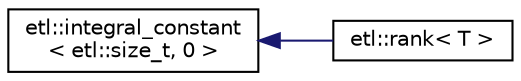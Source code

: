 digraph "Graphical Class Hierarchy"
{
  edge [fontname="Helvetica",fontsize="10",labelfontname="Helvetica",labelfontsize="10"];
  node [fontname="Helvetica",fontsize="10",shape=record];
  rankdir="LR";
  Node0 [label="etl::integral_constant\l\< etl::size_t, 0 \>",height=0.2,width=0.4,color="black", fillcolor="white", style="filled",URL="$structetl_1_1integral__constant.html"];
  Node0 -> Node1 [dir="back",color="midnightblue",fontsize="10",style="solid",fontname="Helvetica"];
  Node1 [label="etl::rank\< T \>",height=0.2,width=0.4,color="black", fillcolor="white", style="filled",URL="$structetl_1_1rank.html",tooltip="If Type is an array type, provides the member constant value equal to the number of dimensions of the..."];
}
